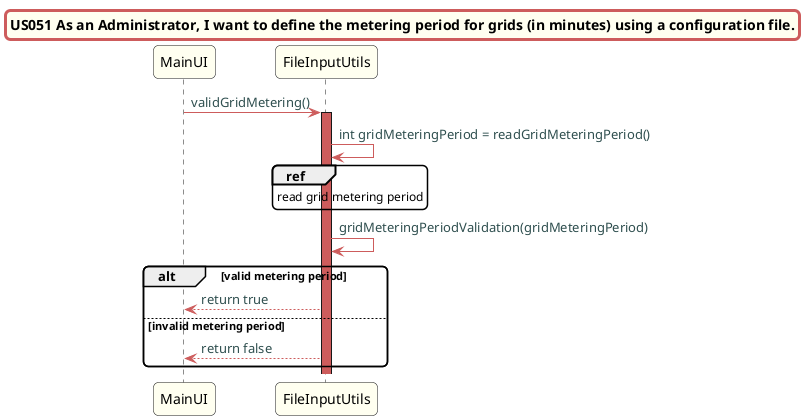@startuml
title US051 As an Administrator, I want to define the metering period for grids (in minutes) using a configuration file.
skinparam titleBorderRoundCorner 10
skinparam titleBorderThickness 3
skinparam titleBorderColor indianred
skinparam titleBackgroundColor ivory
skinparam FontName quicksand

skinparam actor {
 	BorderColor indianred
 	}

 skinparam sequence {
 	LifeLineBackgroundColor indianred
 	ParticipantBackgroundColor ivory
 }

 skinparam roundcorner 10

 skinparam component {
   arrowThickness 1
   ArrowFontName Verdana
   ArrowColor indianred
   ArrowFontColor darkslategrey
 }
MainUI -> FileInputUtils: validGridMetering()
activate FileInputUtils

FileInputUtils -> FileInputUtils: int gridMeteringPeriod = readGridMeteringPeriod()
ref over FileInputUtils
read grid metering period
end ref
FileInputUtils -> FileInputUtils: gridMeteringPeriodValidation(gridMeteringPeriod)

alt valid metering period
FileInputUtils --> MainUI: return true

else invalid metering period
FileInputUtils --> MainUI: return false

end
@enduml
